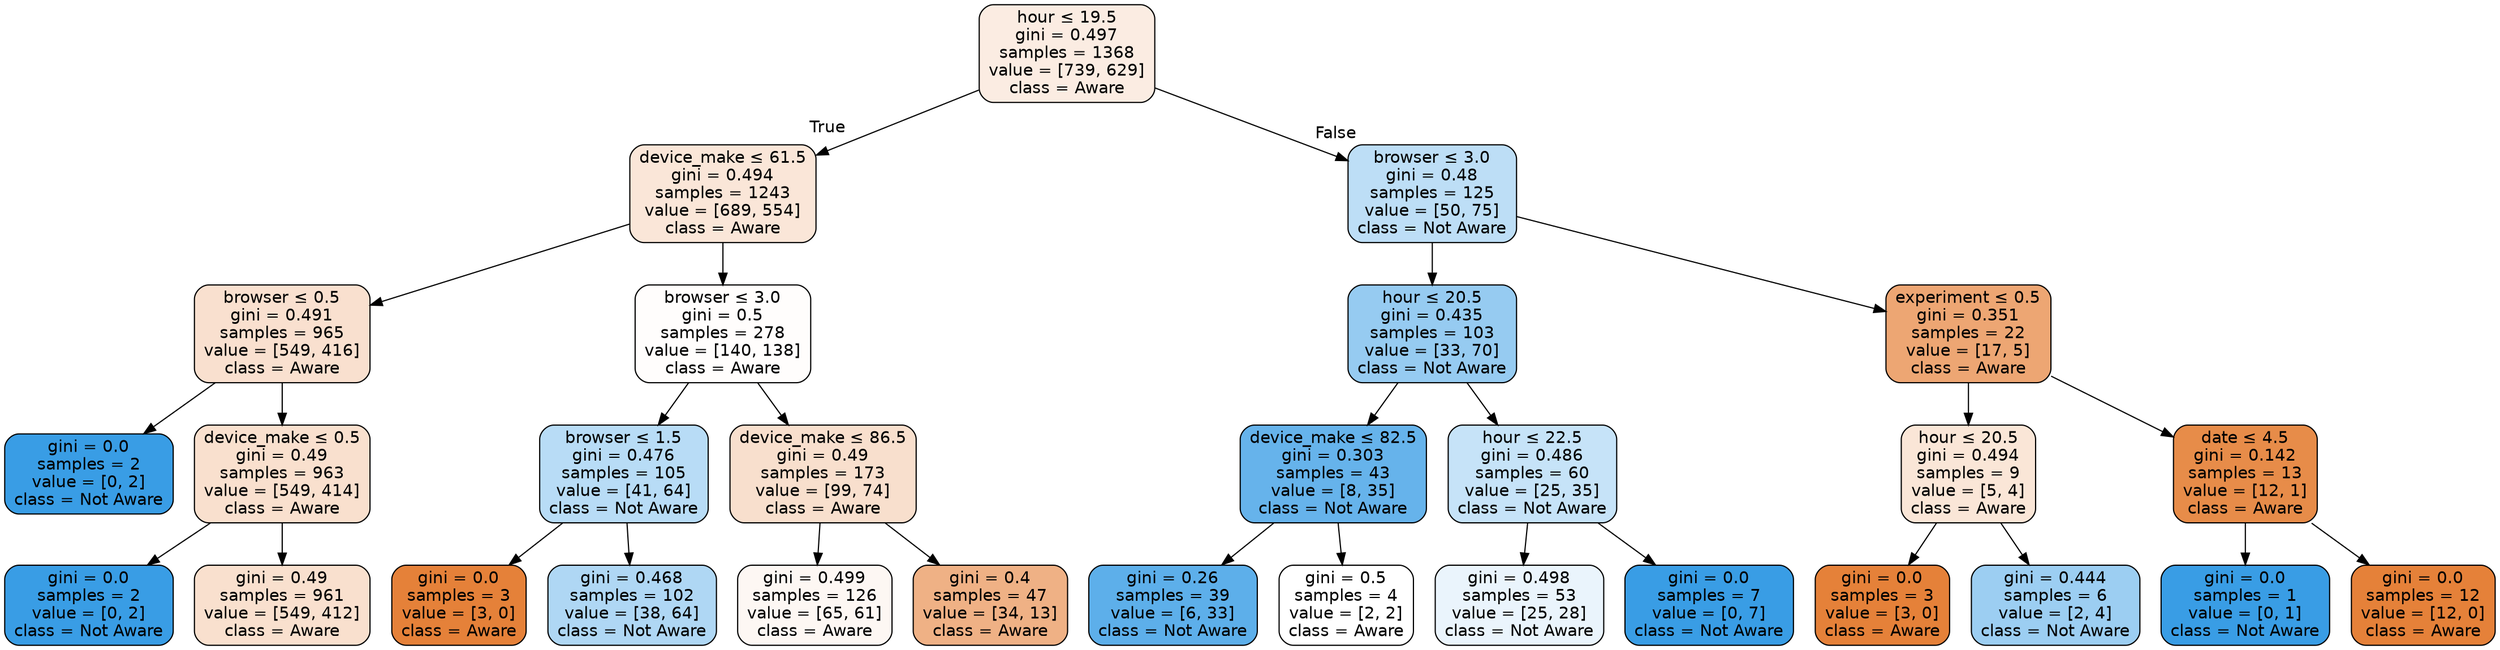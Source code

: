 digraph Tree {
node [shape=box, style="filled, rounded", color="black", fontname=helvetica] ;
edge [fontname=helvetica] ;
0 [label=<hour &le; 19.5<br/>gini = 0.497<br/>samples = 1368<br/>value = [739, 629]<br/>class = Aware>, fillcolor="#fbece2"] ;
1 [label=<device_make &le; 61.5<br/>gini = 0.494<br/>samples = 1243<br/>value = [689, 554]<br/>class = Aware>, fillcolor="#fae6d8"] ;
0 -> 1 [labeldistance=2.5, labelangle=45, headlabel="True"] ;
2 [label=<browser &le; 0.5<br/>gini = 0.491<br/>samples = 965<br/>value = [549, 416]<br/>class = Aware>, fillcolor="#f9e0cf"] ;
1 -> 2 ;
3 [label=<gini = 0.0<br/>samples = 2<br/>value = [0, 2]<br/>class = Not Aware>, fillcolor="#399de5"] ;
2 -> 3 ;
4 [label=<device_make &le; 0.5<br/>gini = 0.49<br/>samples = 963<br/>value = [549, 414]<br/>class = Aware>, fillcolor="#f9e0ce"] ;
2 -> 4 ;
5 [label=<gini = 0.0<br/>samples = 2<br/>value = [0, 2]<br/>class = Not Aware>, fillcolor="#399de5"] ;
4 -> 5 ;
6 [label=<gini = 0.49<br/>samples = 961<br/>value = [549, 412]<br/>class = Aware>, fillcolor="#f9e0ce"] ;
4 -> 6 ;
7 [label=<browser &le; 3.0<br/>gini = 0.5<br/>samples = 278<br/>value = [140, 138]<br/>class = Aware>, fillcolor="#fffdfc"] ;
1 -> 7 ;
8 [label=<browser &le; 1.5<br/>gini = 0.476<br/>samples = 105<br/>value = [41, 64]<br/>class = Not Aware>, fillcolor="#b8dcf6"] ;
7 -> 8 ;
9 [label=<gini = 0.0<br/>samples = 3<br/>value = [3, 0]<br/>class = Aware>, fillcolor="#e58139"] ;
8 -> 9 ;
10 [label=<gini = 0.468<br/>samples = 102<br/>value = [38, 64]<br/>class = Not Aware>, fillcolor="#afd7f4"] ;
8 -> 10 ;
11 [label=<device_make &le; 86.5<br/>gini = 0.49<br/>samples = 173<br/>value = [99, 74]<br/>class = Aware>, fillcolor="#f8dfcd"] ;
7 -> 11 ;
12 [label=<gini = 0.499<br/>samples = 126<br/>value = [65, 61]<br/>class = Aware>, fillcolor="#fdf7f3"] ;
11 -> 12 ;
13 [label=<gini = 0.4<br/>samples = 47<br/>value = [34, 13]<br/>class = Aware>, fillcolor="#efb185"] ;
11 -> 13 ;
14 [label=<browser &le; 3.0<br/>gini = 0.48<br/>samples = 125<br/>value = [50, 75]<br/>class = Not Aware>, fillcolor="#bddef6"] ;
0 -> 14 [labeldistance=2.5, labelangle=-45, headlabel="False"] ;
15 [label=<hour &le; 20.5<br/>gini = 0.435<br/>samples = 103<br/>value = [33, 70]<br/>class = Not Aware>, fillcolor="#96cbf1"] ;
14 -> 15 ;
16 [label=<device_make &le; 82.5<br/>gini = 0.303<br/>samples = 43<br/>value = [8, 35]<br/>class = Not Aware>, fillcolor="#66b3eb"] ;
15 -> 16 ;
17 [label=<gini = 0.26<br/>samples = 39<br/>value = [6, 33]<br/>class = Not Aware>, fillcolor="#5dafea"] ;
16 -> 17 ;
18 [label=<gini = 0.5<br/>samples = 4<br/>value = [2, 2]<br/>class = Aware>, fillcolor="#ffffff"] ;
16 -> 18 ;
19 [label=<hour &le; 22.5<br/>gini = 0.486<br/>samples = 60<br/>value = [25, 35]<br/>class = Not Aware>, fillcolor="#c6e3f8"] ;
15 -> 19 ;
20 [label=<gini = 0.498<br/>samples = 53<br/>value = [25, 28]<br/>class = Not Aware>, fillcolor="#eaf4fc"] ;
19 -> 20 ;
21 [label=<gini = 0.0<br/>samples = 7<br/>value = [0, 7]<br/>class = Not Aware>, fillcolor="#399de5"] ;
19 -> 21 ;
22 [label=<experiment &le; 0.5<br/>gini = 0.351<br/>samples = 22<br/>value = [17, 5]<br/>class = Aware>, fillcolor="#eda673"] ;
14 -> 22 ;
23 [label=<hour &le; 20.5<br/>gini = 0.494<br/>samples = 9<br/>value = [5, 4]<br/>class = Aware>, fillcolor="#fae6d7"] ;
22 -> 23 ;
24 [label=<gini = 0.0<br/>samples = 3<br/>value = [3, 0]<br/>class = Aware>, fillcolor="#e58139"] ;
23 -> 24 ;
25 [label=<gini = 0.444<br/>samples = 6<br/>value = [2, 4]<br/>class = Not Aware>, fillcolor="#9ccef2"] ;
23 -> 25 ;
26 [label=<date &le; 4.5<br/>gini = 0.142<br/>samples = 13<br/>value = [12, 1]<br/>class = Aware>, fillcolor="#e78c49"] ;
22 -> 26 ;
27 [label=<gini = 0.0<br/>samples = 1<br/>value = [0, 1]<br/>class = Not Aware>, fillcolor="#399de5"] ;
26 -> 27 ;
28 [label=<gini = 0.0<br/>samples = 12<br/>value = [12, 0]<br/>class = Aware>, fillcolor="#e58139"] ;
26 -> 28 ;
}